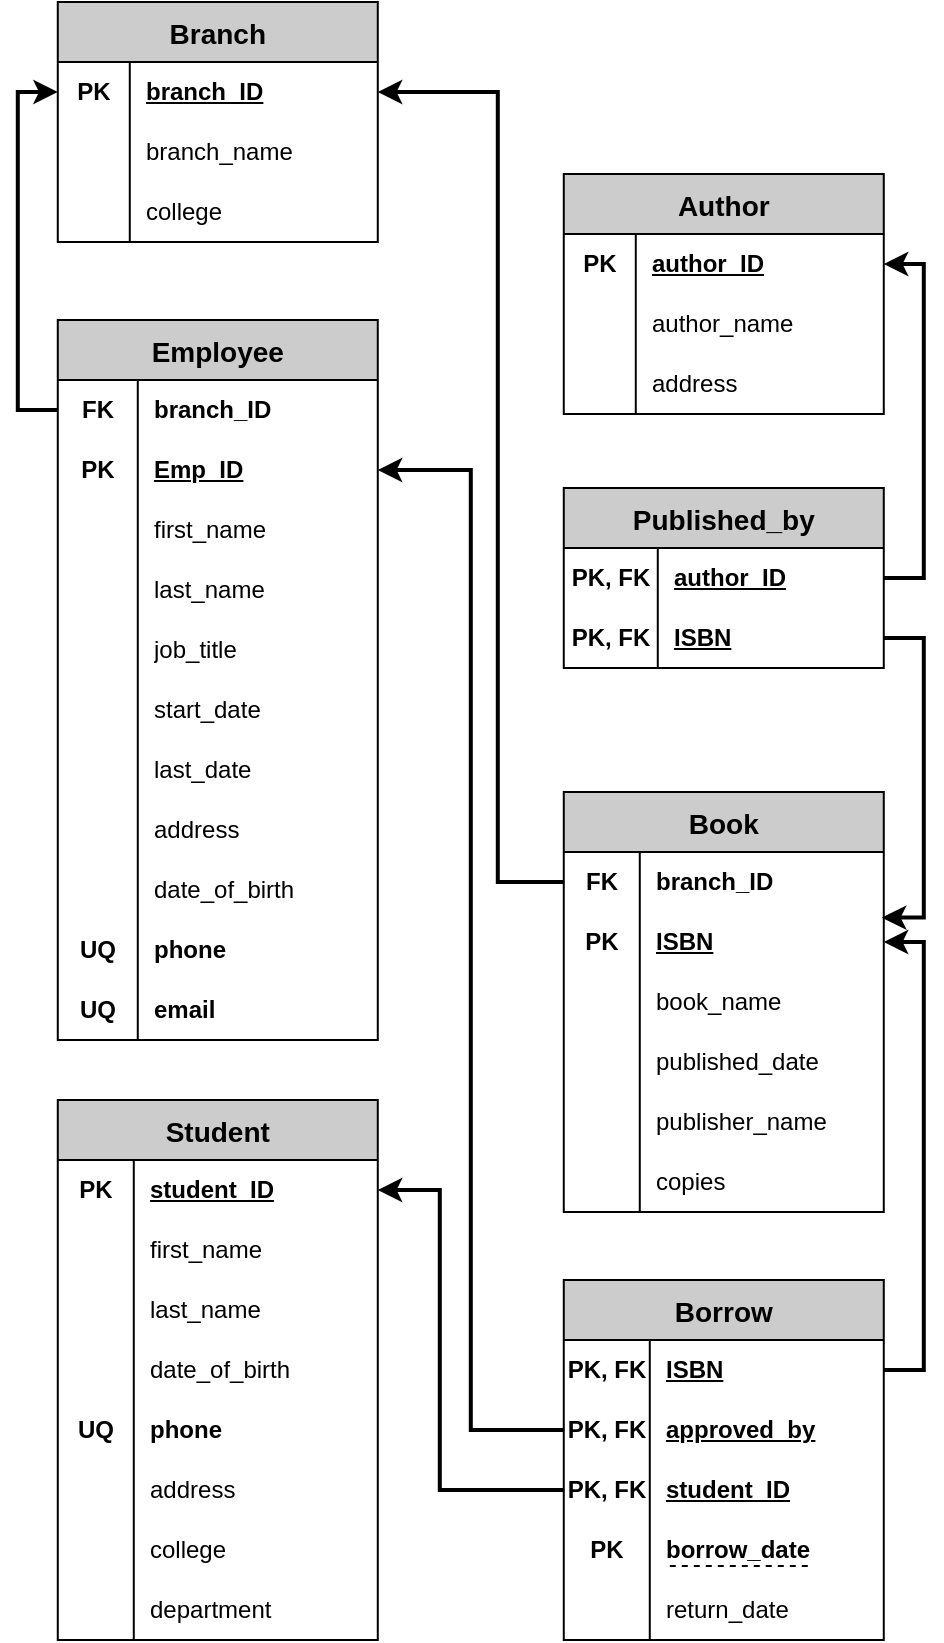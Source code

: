 <mxfile version="17.2.1" type="device"><diagram id="IXOuOqE1UMxYTGbvOxHV" name="Page-1"><mxGraphModel dx="407" dy="881" grid="0" gridSize="10" guides="1" tooltips="1" connect="0" arrows="1" fold="1" page="1" pageScale="1" pageWidth="827" pageHeight="1169" background="none" math="0" shadow="0"><root><mxCell id="0"/><mxCell id="1" parent="0"/><mxCell id="xF6FBXwbtu019Tmc8Yrq-97" value="Branch" style="shape=table;startSize=30;container=1;collapsible=0;childLayout=tableLayout;fixedRows=1;rowLines=0;fontStyle=1;rounded=0;shadow=0;labelBackgroundColor=none;labelBorderColor=none;sketch=0;strokeColor=default;strokeWidth=1;fillColor=#CCCCCC;gradientColor=none;gradientDirection=radial;fontSize=14;" parent="1" vertex="1"><mxGeometry x="1033.89" y="175" width="160" height="120" as="geometry"/></mxCell><mxCell id="xF6FBXwbtu019Tmc8Yrq-98" value="" style="shape=tableRow;horizontal=0;startSize=0;swimlaneHead=0;swimlaneBody=0;top=0;left=0;bottom=0;right=0;collapsible=0;dropTarget=0;fillColor=none;points=[[0,0.5],[1,0.5]];portConstraint=eastwest;rounded=0;shadow=0;labelBackgroundColor=none;labelBorderColor=none;sketch=0;strokeColor=default;strokeWidth=1;" parent="xF6FBXwbtu019Tmc8Yrq-97" vertex="1"><mxGeometry y="30" width="160" height="30" as="geometry"/></mxCell><mxCell id="xF6FBXwbtu019Tmc8Yrq-99" value="&lt;b&gt;PK&lt;/b&gt;" style="shape=partialRectangle;html=1;whiteSpace=wrap;connectable=0;fillColor=none;top=0;left=0;bottom=0;right=0;overflow=hidden;pointerEvents=1;rounded=0;shadow=0;labelBackgroundColor=none;labelBorderColor=none;sketch=0;strokeColor=default;strokeWidth=1;" parent="xF6FBXwbtu019Tmc8Yrq-98" vertex="1"><mxGeometry width="36" height="30" as="geometry"><mxRectangle width="36" height="30" as="alternateBounds"/></mxGeometry></mxCell><mxCell id="xF6FBXwbtu019Tmc8Yrq-100" value="&lt;u style=&quot;font-size: 12px;&quot;&gt;&lt;b style=&quot;font-size: 12px;&quot;&gt;branch_ID&lt;/b&gt;&lt;/u&gt;" style="shape=partialRectangle;html=1;whiteSpace=wrap;connectable=0;fillColor=none;top=0;left=0;bottom=0;right=0;align=left;spacingLeft=6;overflow=hidden;rounded=0;shadow=0;labelBackgroundColor=none;labelBorderColor=none;sketch=0;strokeColor=default;strokeWidth=1;fontSize=12;" parent="xF6FBXwbtu019Tmc8Yrq-98" vertex="1"><mxGeometry x="36" width="124" height="30" as="geometry"><mxRectangle width="124" height="30" as="alternateBounds"/></mxGeometry></mxCell><mxCell id="xF6FBXwbtu019Tmc8Yrq-101" value="" style="shape=tableRow;horizontal=0;startSize=0;swimlaneHead=0;swimlaneBody=0;top=0;left=0;bottom=0;right=0;collapsible=0;dropTarget=0;fillColor=none;points=[[0,0.5],[1,0.5]];portConstraint=eastwest;rounded=0;shadow=0;labelBackgroundColor=none;labelBorderColor=none;sketch=0;strokeColor=default;strokeWidth=1;" parent="xF6FBXwbtu019Tmc8Yrq-97" vertex="1"><mxGeometry y="60" width="160" height="30" as="geometry"/></mxCell><mxCell id="xF6FBXwbtu019Tmc8Yrq-102" value="" style="shape=partialRectangle;html=1;whiteSpace=wrap;connectable=0;fillColor=none;top=0;left=0;bottom=0;right=0;overflow=hidden;rounded=0;shadow=0;labelBackgroundColor=none;labelBorderColor=none;sketch=0;strokeColor=default;strokeWidth=1;" parent="xF6FBXwbtu019Tmc8Yrq-101" vertex="1"><mxGeometry width="36" height="30" as="geometry"><mxRectangle width="36" height="30" as="alternateBounds"/></mxGeometry></mxCell><mxCell id="xF6FBXwbtu019Tmc8Yrq-103" value="branch_name" style="shape=partialRectangle;html=1;whiteSpace=wrap;connectable=0;fillColor=none;top=0;left=0;bottom=0;right=0;align=left;spacingLeft=6;overflow=hidden;rounded=0;shadow=0;labelBackgroundColor=none;labelBorderColor=none;sketch=0;strokeColor=default;strokeWidth=1;fontSize=12;" parent="xF6FBXwbtu019Tmc8Yrq-101" vertex="1"><mxGeometry x="36" width="124" height="30" as="geometry"><mxRectangle width="124" height="30" as="alternateBounds"/></mxGeometry></mxCell><mxCell id="xF6FBXwbtu019Tmc8Yrq-104" value="" style="shape=tableRow;horizontal=0;startSize=0;swimlaneHead=0;swimlaneBody=0;top=0;left=0;bottom=0;right=0;collapsible=0;dropTarget=0;fillColor=none;points=[[0,0.5],[1,0.5]];portConstraint=eastwest;rounded=0;shadow=0;labelBackgroundColor=none;labelBorderColor=none;sketch=0;strokeColor=default;strokeWidth=1;" parent="xF6FBXwbtu019Tmc8Yrq-97" vertex="1"><mxGeometry y="90" width="160" height="30" as="geometry"/></mxCell><mxCell id="xF6FBXwbtu019Tmc8Yrq-105" value="" style="shape=partialRectangle;html=1;whiteSpace=wrap;connectable=0;fillColor=none;top=0;left=0;bottom=0;right=0;overflow=hidden;rounded=0;shadow=0;labelBackgroundColor=none;labelBorderColor=none;sketch=0;strokeColor=default;strokeWidth=1;" parent="xF6FBXwbtu019Tmc8Yrq-104" vertex="1"><mxGeometry width="36" height="30" as="geometry"><mxRectangle width="36" height="30" as="alternateBounds"/></mxGeometry></mxCell><mxCell id="xF6FBXwbtu019Tmc8Yrq-106" value="college" style="shape=partialRectangle;html=1;whiteSpace=wrap;connectable=0;fillColor=none;top=0;left=0;bottom=0;right=0;align=left;spacingLeft=6;overflow=hidden;rounded=0;shadow=0;labelBackgroundColor=none;labelBorderColor=none;sketch=0;strokeColor=default;strokeWidth=1;fontSize=12;" parent="xF6FBXwbtu019Tmc8Yrq-104" vertex="1"><mxGeometry x="36" width="124" height="30" as="geometry"><mxRectangle width="124" height="30" as="alternateBounds"/></mxGeometry></mxCell><mxCell id="xF6FBXwbtu019Tmc8Yrq-108" value="Employee" style="shape=table;startSize=30;container=1;collapsible=0;childLayout=tableLayout;fixedRows=1;rowLines=0;fontStyle=1;rounded=0;shadow=0;labelBackgroundColor=none;labelBorderColor=none;sketch=0;strokeColor=default;strokeWidth=1;fillColor=#CCCCCC;gradientColor=none;gradientDirection=radial;fontSize=14;" parent="1" vertex="1"><mxGeometry x="1033.89" y="334" width="160" height="360" as="geometry"/></mxCell><mxCell id="xF6FBXwbtu019Tmc8Yrq-112" value="" style="shape=tableRow;horizontal=0;startSize=0;swimlaneHead=0;swimlaneBody=0;top=0;left=0;bottom=0;right=0;collapsible=0;dropTarget=0;fillColor=none;points=[[0,0.5],[1,0.5]];portConstraint=eastwest;rounded=0;shadow=0;labelBackgroundColor=none;labelBorderColor=none;sketch=0;strokeColor=default;strokeWidth=1;" parent="xF6FBXwbtu019Tmc8Yrq-108" vertex="1"><mxGeometry y="30" width="160" height="30" as="geometry"/></mxCell><mxCell id="xF6FBXwbtu019Tmc8Yrq-113" value="&lt;b&gt;FK&lt;/b&gt;" style="shape=partialRectangle;html=1;whiteSpace=wrap;connectable=0;fillColor=none;top=0;left=0;bottom=0;right=0;overflow=hidden;rounded=0;shadow=0;labelBackgroundColor=none;labelBorderColor=none;sketch=0;strokeColor=default;strokeWidth=1;" parent="xF6FBXwbtu019Tmc8Yrq-112" vertex="1"><mxGeometry width="40" height="30" as="geometry"><mxRectangle width="40" height="30" as="alternateBounds"/></mxGeometry></mxCell><mxCell id="xF6FBXwbtu019Tmc8Yrq-114" value="&lt;b&gt;branch_ID&lt;/b&gt;" style="shape=partialRectangle;html=1;whiteSpace=wrap;connectable=0;fillColor=none;top=0;left=0;bottom=0;right=0;align=left;spacingLeft=6;overflow=hidden;rounded=0;shadow=0;labelBackgroundColor=none;labelBorderColor=none;sketch=0;strokeColor=default;strokeWidth=1;fontSize=12;" parent="xF6FBXwbtu019Tmc8Yrq-112" vertex="1"><mxGeometry x="40" width="120" height="30" as="geometry"><mxRectangle width="120" height="30" as="alternateBounds"/></mxGeometry></mxCell><mxCell id="xF6FBXwbtu019Tmc8Yrq-109" value="" style="shape=tableRow;horizontal=0;startSize=0;swimlaneHead=0;swimlaneBody=0;top=0;left=0;bottom=0;right=0;collapsible=0;dropTarget=0;fillColor=none;points=[[0,0.5],[1,0.5]];portConstraint=eastwest;rounded=0;shadow=0;labelBackgroundColor=none;labelBorderColor=none;sketch=0;strokeColor=default;strokeWidth=1;" parent="xF6FBXwbtu019Tmc8Yrq-108" vertex="1"><mxGeometry y="60" width="160" height="30" as="geometry"/></mxCell><mxCell id="xF6FBXwbtu019Tmc8Yrq-110" value="&lt;b&gt;PK&lt;/b&gt;" style="shape=partialRectangle;html=1;whiteSpace=wrap;connectable=0;fillColor=none;top=0;left=0;bottom=0;right=0;overflow=hidden;pointerEvents=1;rounded=0;shadow=0;labelBackgroundColor=none;labelBorderColor=none;sketch=0;strokeColor=default;strokeWidth=1;" parent="xF6FBXwbtu019Tmc8Yrq-109" vertex="1"><mxGeometry width="40" height="30" as="geometry"><mxRectangle width="40" height="30" as="alternateBounds"/></mxGeometry></mxCell><mxCell id="xF6FBXwbtu019Tmc8Yrq-111" value="&lt;u style=&quot;font-size: 12px&quot;&gt;&lt;b style=&quot;font-size: 12px&quot;&gt;Emp_ID&lt;/b&gt;&lt;/u&gt;" style="shape=partialRectangle;html=1;whiteSpace=wrap;connectable=0;fillColor=none;top=0;left=0;bottom=0;right=0;align=left;spacingLeft=6;overflow=hidden;rounded=0;shadow=0;labelBackgroundColor=none;labelBorderColor=none;sketch=0;strokeColor=default;strokeWidth=1;fontSize=12;" parent="xF6FBXwbtu019Tmc8Yrq-109" vertex="1"><mxGeometry x="40" width="120" height="30" as="geometry"><mxRectangle width="120" height="30" as="alternateBounds"/></mxGeometry></mxCell><mxCell id="xF6FBXwbtu019Tmc8Yrq-121" value="" style="shape=tableRow;horizontal=0;startSize=0;swimlaneHead=0;swimlaneBody=0;top=0;left=0;bottom=0;right=0;collapsible=0;dropTarget=0;fillColor=none;points=[[0,0.5],[1,0.5]];portConstraint=eastwest;rounded=0;shadow=0;labelBackgroundColor=none;labelBorderColor=none;sketch=0;strokeColor=default;strokeWidth=1;" parent="xF6FBXwbtu019Tmc8Yrq-108" vertex="1"><mxGeometry y="90" width="160" height="30" as="geometry"/></mxCell><mxCell id="xF6FBXwbtu019Tmc8Yrq-122" value="" style="shape=partialRectangle;html=1;whiteSpace=wrap;connectable=0;fillColor=none;top=0;left=0;bottom=0;right=0;overflow=hidden;rounded=0;shadow=0;labelBackgroundColor=none;labelBorderColor=none;sketch=0;strokeColor=default;strokeWidth=1;" parent="xF6FBXwbtu019Tmc8Yrq-121" vertex="1"><mxGeometry width="40" height="30" as="geometry"><mxRectangle width="40" height="30" as="alternateBounds"/></mxGeometry></mxCell><mxCell id="xF6FBXwbtu019Tmc8Yrq-123" value="first_name&lt;span style=&quot;white-space: pre&quot;&gt;&#9;&lt;/span&gt;&lt;span style=&quot;white-space: pre&quot;&gt;&#9;&lt;/span&gt;" style="shape=partialRectangle;html=1;whiteSpace=wrap;connectable=0;fillColor=none;top=0;left=0;bottom=0;right=0;align=left;spacingLeft=6;overflow=hidden;rounded=0;shadow=0;labelBackgroundColor=none;labelBorderColor=none;sketch=0;strokeColor=default;strokeWidth=1;fontSize=12;" parent="xF6FBXwbtu019Tmc8Yrq-121" vertex="1"><mxGeometry x="40" width="120" height="30" as="geometry"><mxRectangle width="120" height="30" as="alternateBounds"/></mxGeometry></mxCell><mxCell id="xF6FBXwbtu019Tmc8Yrq-124" value="" style="shape=tableRow;horizontal=0;startSize=0;swimlaneHead=0;swimlaneBody=0;top=0;left=0;bottom=0;right=0;collapsible=0;dropTarget=0;fillColor=none;points=[[0,0.5],[1,0.5]];portConstraint=eastwest;rounded=0;shadow=0;labelBackgroundColor=none;labelBorderColor=none;sketch=0;strokeColor=default;strokeWidth=1;" parent="xF6FBXwbtu019Tmc8Yrq-108" vertex="1"><mxGeometry y="120" width="160" height="30" as="geometry"/></mxCell><mxCell id="xF6FBXwbtu019Tmc8Yrq-125" value="" style="shape=partialRectangle;html=1;whiteSpace=wrap;connectable=0;fillColor=none;top=0;left=0;bottom=0;right=0;overflow=hidden;rounded=0;shadow=0;labelBackgroundColor=none;labelBorderColor=none;sketch=0;strokeColor=default;strokeWidth=1;" parent="xF6FBXwbtu019Tmc8Yrq-124" vertex="1"><mxGeometry width="40" height="30" as="geometry"><mxRectangle width="40" height="30" as="alternateBounds"/></mxGeometry></mxCell><mxCell id="xF6FBXwbtu019Tmc8Yrq-126" value="last_name" style="shape=partialRectangle;html=1;whiteSpace=wrap;connectable=0;fillColor=none;top=0;left=0;bottom=0;right=0;align=left;spacingLeft=6;overflow=hidden;rounded=0;shadow=0;labelBackgroundColor=none;labelBorderColor=none;sketch=0;strokeColor=default;strokeWidth=1;fontSize=12;" parent="xF6FBXwbtu019Tmc8Yrq-124" vertex="1"><mxGeometry x="40" width="120" height="30" as="geometry"><mxRectangle width="120" height="30" as="alternateBounds"/></mxGeometry></mxCell><mxCell id="xF6FBXwbtu019Tmc8Yrq-118" value="" style="shape=tableRow;horizontal=0;startSize=0;swimlaneHead=0;swimlaneBody=0;top=0;left=0;bottom=0;right=0;collapsible=0;dropTarget=0;fillColor=none;points=[[0,0.5],[1,0.5]];portConstraint=eastwest;rounded=0;shadow=0;labelBackgroundColor=none;labelBorderColor=none;sketch=0;strokeColor=default;strokeWidth=1;" parent="xF6FBXwbtu019Tmc8Yrq-108" vertex="1"><mxGeometry y="150" width="160" height="30" as="geometry"/></mxCell><mxCell id="xF6FBXwbtu019Tmc8Yrq-119" value="" style="shape=partialRectangle;html=1;whiteSpace=wrap;connectable=0;fillColor=none;top=0;left=0;bottom=0;right=0;overflow=hidden;rounded=0;shadow=0;labelBackgroundColor=none;labelBorderColor=none;sketch=0;strokeColor=default;strokeWidth=1;" parent="xF6FBXwbtu019Tmc8Yrq-118" vertex="1"><mxGeometry width="40" height="30" as="geometry"><mxRectangle width="40" height="30" as="alternateBounds"/></mxGeometry></mxCell><mxCell id="xF6FBXwbtu019Tmc8Yrq-120" value="job_title" style="shape=partialRectangle;html=1;whiteSpace=wrap;connectable=0;fillColor=none;top=0;left=0;bottom=0;right=0;align=left;spacingLeft=6;overflow=hidden;rounded=0;shadow=0;labelBackgroundColor=none;labelBorderColor=none;sketch=0;strokeColor=default;strokeWidth=1;fontSize=12;" parent="xF6FBXwbtu019Tmc8Yrq-118" vertex="1"><mxGeometry x="40" width="120" height="30" as="geometry"><mxRectangle width="120" height="30" as="alternateBounds"/></mxGeometry></mxCell><mxCell id="xF6FBXwbtu019Tmc8Yrq-132" value="" style="shape=tableRow;horizontal=0;startSize=0;swimlaneHead=0;swimlaneBody=0;top=0;left=0;bottom=0;right=0;collapsible=0;dropTarget=0;fillColor=none;points=[[0,0.5],[1,0.5]];portConstraint=eastwest;rounded=0;shadow=0;labelBackgroundColor=none;labelBorderColor=none;sketch=0;strokeColor=default;strokeWidth=1;" parent="xF6FBXwbtu019Tmc8Yrq-108" vertex="1"><mxGeometry y="180" width="160" height="30" as="geometry"/></mxCell><mxCell id="xF6FBXwbtu019Tmc8Yrq-133" value="" style="shape=partialRectangle;html=1;whiteSpace=wrap;connectable=0;fillColor=none;top=0;left=0;bottom=0;right=0;overflow=hidden;rounded=0;shadow=0;labelBackgroundColor=none;labelBorderColor=none;sketch=0;strokeColor=default;strokeWidth=1;" parent="xF6FBXwbtu019Tmc8Yrq-132" vertex="1"><mxGeometry width="40" height="30" as="geometry"><mxRectangle width="40" height="30" as="alternateBounds"/></mxGeometry></mxCell><mxCell id="xF6FBXwbtu019Tmc8Yrq-134" value="start_date" style="shape=partialRectangle;html=1;whiteSpace=wrap;connectable=0;fillColor=none;top=0;left=0;bottom=0;right=0;align=left;spacingLeft=6;overflow=hidden;rounded=0;shadow=0;labelBackgroundColor=none;labelBorderColor=none;sketch=0;strokeColor=default;strokeWidth=1;fontSize=12;" parent="xF6FBXwbtu019Tmc8Yrq-132" vertex="1"><mxGeometry x="40" width="120" height="30" as="geometry"><mxRectangle width="120" height="30" as="alternateBounds"/></mxGeometry></mxCell><mxCell id="xF6FBXwbtu019Tmc8Yrq-135" value="" style="shape=tableRow;horizontal=0;startSize=0;swimlaneHead=0;swimlaneBody=0;top=0;left=0;bottom=0;right=0;collapsible=0;dropTarget=0;fillColor=none;points=[[0,0.5],[1,0.5]];portConstraint=eastwest;rounded=0;shadow=0;labelBackgroundColor=none;labelBorderColor=none;sketch=0;strokeColor=default;strokeWidth=1;" parent="xF6FBXwbtu019Tmc8Yrq-108" vertex="1"><mxGeometry y="210" width="160" height="30" as="geometry"/></mxCell><mxCell id="xF6FBXwbtu019Tmc8Yrq-136" value="" style="shape=partialRectangle;html=1;whiteSpace=wrap;connectable=0;fillColor=none;top=0;left=0;bottom=0;right=0;overflow=hidden;rounded=0;shadow=0;labelBackgroundColor=none;labelBorderColor=none;sketch=0;strokeColor=default;strokeWidth=1;" parent="xF6FBXwbtu019Tmc8Yrq-135" vertex="1"><mxGeometry width="40" height="30" as="geometry"><mxRectangle width="40" height="30" as="alternateBounds"/></mxGeometry></mxCell><mxCell id="xF6FBXwbtu019Tmc8Yrq-137" value="last_date" style="shape=partialRectangle;html=1;whiteSpace=wrap;connectable=0;fillColor=none;top=0;left=0;bottom=0;right=0;align=left;spacingLeft=6;overflow=hidden;rounded=0;shadow=0;labelBackgroundColor=none;labelBorderColor=none;sketch=0;strokeColor=default;strokeWidth=1;fontSize=12;" parent="xF6FBXwbtu019Tmc8Yrq-135" vertex="1"><mxGeometry x="40" width="120" height="30" as="geometry"><mxRectangle width="120" height="30" as="alternateBounds"/></mxGeometry></mxCell><mxCell id="xF6FBXwbtu019Tmc8Yrq-138" value="" style="shape=tableRow;horizontal=0;startSize=0;swimlaneHead=0;swimlaneBody=0;top=0;left=0;bottom=0;right=0;collapsible=0;dropTarget=0;fillColor=none;points=[[0,0.5],[1,0.5]];portConstraint=eastwest;rounded=0;shadow=0;labelBackgroundColor=none;labelBorderColor=none;sketch=0;strokeColor=default;strokeWidth=1;" parent="xF6FBXwbtu019Tmc8Yrq-108" vertex="1"><mxGeometry y="240" width="160" height="30" as="geometry"/></mxCell><mxCell id="xF6FBXwbtu019Tmc8Yrq-139" value="" style="shape=partialRectangle;html=1;whiteSpace=wrap;connectable=0;fillColor=none;top=0;left=0;bottom=0;right=0;overflow=hidden;rounded=0;shadow=0;labelBackgroundColor=none;labelBorderColor=none;sketch=0;strokeColor=default;strokeWidth=1;" parent="xF6FBXwbtu019Tmc8Yrq-138" vertex="1"><mxGeometry width="40" height="30" as="geometry"><mxRectangle width="40" height="30" as="alternateBounds"/></mxGeometry></mxCell><mxCell id="xF6FBXwbtu019Tmc8Yrq-140" value="address" style="shape=partialRectangle;html=1;whiteSpace=wrap;connectable=0;fillColor=none;top=0;left=0;bottom=0;right=0;align=left;spacingLeft=6;overflow=hidden;rounded=0;shadow=0;labelBackgroundColor=none;labelBorderColor=none;sketch=0;strokeColor=default;strokeWidth=1;fontSize=12;" parent="xF6FBXwbtu019Tmc8Yrq-138" vertex="1"><mxGeometry x="40" width="120" height="30" as="geometry"><mxRectangle width="120" height="30" as="alternateBounds"/></mxGeometry></mxCell><mxCell id="xF6FBXwbtu019Tmc8Yrq-141" value="" style="shape=tableRow;horizontal=0;startSize=0;swimlaneHead=0;swimlaneBody=0;top=0;left=0;bottom=0;right=0;collapsible=0;dropTarget=0;fillColor=none;points=[[0,0.5],[1,0.5]];portConstraint=eastwest;rounded=0;shadow=0;labelBackgroundColor=none;labelBorderColor=none;sketch=0;strokeColor=default;strokeWidth=1;" parent="xF6FBXwbtu019Tmc8Yrq-108" vertex="1"><mxGeometry y="270" width="160" height="30" as="geometry"/></mxCell><mxCell id="xF6FBXwbtu019Tmc8Yrq-142" value="" style="shape=partialRectangle;html=1;whiteSpace=wrap;connectable=0;fillColor=none;top=0;left=0;bottom=0;right=0;overflow=hidden;rounded=0;shadow=0;labelBackgroundColor=none;labelBorderColor=none;sketch=0;strokeColor=default;strokeWidth=1;" parent="xF6FBXwbtu019Tmc8Yrq-141" vertex="1"><mxGeometry width="40" height="30" as="geometry"><mxRectangle width="40" height="30" as="alternateBounds"/></mxGeometry></mxCell><mxCell id="xF6FBXwbtu019Tmc8Yrq-143" value="date_of_birth" style="shape=partialRectangle;html=1;whiteSpace=wrap;connectable=0;fillColor=none;top=0;left=0;bottom=0;right=0;align=left;spacingLeft=6;overflow=hidden;rounded=0;shadow=0;labelBackgroundColor=none;labelBorderColor=none;sketch=0;strokeColor=default;strokeWidth=1;fontSize=12;" parent="xF6FBXwbtu019Tmc8Yrq-141" vertex="1"><mxGeometry x="40" width="120" height="30" as="geometry"><mxRectangle width="120" height="30" as="alternateBounds"/></mxGeometry></mxCell><mxCell id="xF6FBXwbtu019Tmc8Yrq-144" value="" style="shape=tableRow;horizontal=0;startSize=0;swimlaneHead=0;swimlaneBody=0;top=0;left=0;bottom=0;right=0;collapsible=0;dropTarget=0;fillColor=none;points=[[0,0.5],[1,0.5]];portConstraint=eastwest;rounded=0;shadow=0;labelBackgroundColor=none;labelBorderColor=none;sketch=0;strokeColor=default;strokeWidth=1;" parent="xF6FBXwbtu019Tmc8Yrq-108" vertex="1"><mxGeometry y="300" width="160" height="30" as="geometry"/></mxCell><mxCell id="xF6FBXwbtu019Tmc8Yrq-145" value="&lt;b&gt;UQ&lt;/b&gt;" style="shape=partialRectangle;html=1;whiteSpace=wrap;connectable=0;fillColor=none;top=0;left=0;bottom=0;right=0;overflow=hidden;rounded=0;shadow=0;labelBackgroundColor=none;labelBorderColor=none;sketch=0;strokeColor=default;strokeWidth=1;" parent="xF6FBXwbtu019Tmc8Yrq-144" vertex="1"><mxGeometry width="40" height="30" as="geometry"><mxRectangle width="40" height="30" as="alternateBounds"/></mxGeometry></mxCell><mxCell id="xF6FBXwbtu019Tmc8Yrq-146" value="&lt;b&gt;phone&lt;/b&gt;" style="shape=partialRectangle;html=1;whiteSpace=wrap;connectable=0;fillColor=none;top=0;left=0;bottom=0;right=0;align=left;spacingLeft=6;overflow=hidden;rounded=0;shadow=0;labelBackgroundColor=none;labelBorderColor=none;sketch=0;strokeColor=default;strokeWidth=1;fontSize=12;" parent="xF6FBXwbtu019Tmc8Yrq-144" vertex="1"><mxGeometry x="40" width="120" height="30" as="geometry"><mxRectangle width="120" height="30" as="alternateBounds"/></mxGeometry></mxCell><mxCell id="xF6FBXwbtu019Tmc8Yrq-115" value="" style="shape=tableRow;horizontal=0;startSize=0;swimlaneHead=0;swimlaneBody=0;top=0;left=0;bottom=0;right=0;collapsible=0;dropTarget=0;fillColor=none;points=[[0,0.5],[1,0.5]];portConstraint=eastwest;rounded=0;shadow=0;labelBackgroundColor=none;labelBorderColor=none;sketch=0;strokeColor=default;strokeWidth=1;" parent="xF6FBXwbtu019Tmc8Yrq-108" vertex="1"><mxGeometry y="330" width="160" height="30" as="geometry"/></mxCell><mxCell id="xF6FBXwbtu019Tmc8Yrq-116" value="&lt;b&gt;UQ&lt;/b&gt;" style="shape=partialRectangle;html=1;whiteSpace=wrap;connectable=0;fillColor=none;top=0;left=0;bottom=0;right=0;overflow=hidden;rounded=0;shadow=0;labelBackgroundColor=none;labelBorderColor=none;sketch=0;strokeColor=default;strokeWidth=1;" parent="xF6FBXwbtu019Tmc8Yrq-115" vertex="1"><mxGeometry width="40" height="30" as="geometry"><mxRectangle width="40" height="30" as="alternateBounds"/></mxGeometry></mxCell><mxCell id="xF6FBXwbtu019Tmc8Yrq-117" value="&lt;b&gt;email&lt;/b&gt;" style="shape=partialRectangle;html=1;whiteSpace=wrap;connectable=0;fillColor=none;top=0;left=0;bottom=0;right=0;align=left;spacingLeft=6;overflow=hidden;rounded=0;shadow=0;labelBackgroundColor=none;labelBorderColor=none;sketch=0;strokeColor=default;strokeWidth=1;fontSize=12;" parent="xF6FBXwbtu019Tmc8Yrq-115" vertex="1"><mxGeometry x="40" width="120" height="30" as="geometry"><mxRectangle width="120" height="30" as="alternateBounds"/></mxGeometry></mxCell><mxCell id="xF6FBXwbtu019Tmc8Yrq-147" style="edgeStyle=orthogonalEdgeStyle;rounded=0;orthogonalLoop=1;jettySize=auto;html=1;fontSize=12;spacing=2;strokeWidth=2;" parent="1" source="xF6FBXwbtu019Tmc8Yrq-112" target="xF6FBXwbtu019Tmc8Yrq-98" edge="1"><mxGeometry relative="1" as="geometry"><Array as="points"><mxPoint x="1013.89" y="379"/><mxPoint x="1013.89" y="220"/></Array></mxGeometry></mxCell><mxCell id="xF6FBXwbtu019Tmc8Yrq-148" value="Student" style="shape=table;startSize=30;container=1;collapsible=0;childLayout=tableLayout;fixedRows=1;rowLines=0;fontStyle=1;rounded=0;shadow=0;labelBackgroundColor=none;labelBorderColor=none;sketch=0;strokeColor=default;strokeWidth=1;fillColor=#CCCCCC;gradientColor=none;gradientDirection=radial;fontSize=14;" parent="1" vertex="1"><mxGeometry x="1033.89" y="724" width="160" height="270" as="geometry"/></mxCell><mxCell id="xF6FBXwbtu019Tmc8Yrq-209" value="" style="shape=tableRow;horizontal=0;startSize=0;swimlaneHead=0;swimlaneBody=0;top=0;left=0;bottom=0;right=0;collapsible=0;dropTarget=0;fillColor=none;points=[[0,0.5],[1,0.5]];portConstraint=eastwest;rounded=0;shadow=0;labelBackgroundColor=none;labelBorderColor=none;sketch=0;strokeColor=default;strokeWidth=1;" parent="xF6FBXwbtu019Tmc8Yrq-148" vertex="1"><mxGeometry y="30" width="160" height="30" as="geometry"/></mxCell><mxCell id="xF6FBXwbtu019Tmc8Yrq-210" value="&lt;b&gt;PK&lt;/b&gt;" style="shape=partialRectangle;html=1;whiteSpace=wrap;connectable=0;fillColor=none;top=0;left=0;bottom=0;right=0;overflow=hidden;pointerEvents=1;rounded=0;shadow=0;labelBackgroundColor=none;labelBorderColor=none;sketch=0;strokeColor=default;strokeWidth=1;" parent="xF6FBXwbtu019Tmc8Yrq-209" vertex="1"><mxGeometry width="38" height="30" as="geometry"><mxRectangle width="38" height="30" as="alternateBounds"/></mxGeometry></mxCell><mxCell id="xF6FBXwbtu019Tmc8Yrq-211" value="&lt;u style=&quot;font-size: 12px&quot;&gt;&lt;b style=&quot;font-size: 12px&quot;&gt;student_ID&lt;/b&gt;&lt;/u&gt;" style="shape=partialRectangle;html=1;whiteSpace=wrap;connectable=0;fillColor=none;top=0;left=0;bottom=0;right=0;align=left;spacingLeft=6;overflow=hidden;rounded=0;shadow=0;labelBackgroundColor=none;labelBorderColor=none;sketch=0;strokeColor=default;strokeWidth=1;fontSize=12;" parent="xF6FBXwbtu019Tmc8Yrq-209" vertex="1"><mxGeometry x="38" width="122" height="30" as="geometry"><mxRectangle width="122" height="30" as="alternateBounds"/></mxGeometry></mxCell><mxCell id="xF6FBXwbtu019Tmc8Yrq-206" value="" style="shape=tableRow;horizontal=0;startSize=0;swimlaneHead=0;swimlaneBody=0;top=0;left=0;bottom=0;right=0;collapsible=0;dropTarget=0;fillColor=none;points=[[0,0.5],[1,0.5]];portConstraint=eastwest;rounded=0;shadow=0;labelBackgroundColor=none;labelBorderColor=none;sketch=0;strokeColor=default;strokeWidth=1;" parent="xF6FBXwbtu019Tmc8Yrq-148" vertex="1"><mxGeometry y="60" width="160" height="30" as="geometry"/></mxCell><mxCell id="xF6FBXwbtu019Tmc8Yrq-207" value="" style="shape=partialRectangle;html=1;whiteSpace=wrap;connectable=0;fillColor=none;top=0;left=0;bottom=0;right=0;overflow=hidden;rounded=0;shadow=0;labelBackgroundColor=none;labelBorderColor=none;sketch=0;strokeColor=default;strokeWidth=1;" parent="xF6FBXwbtu019Tmc8Yrq-206" vertex="1"><mxGeometry width="38" height="30" as="geometry"><mxRectangle width="38" height="30" as="alternateBounds"/></mxGeometry></mxCell><mxCell id="xF6FBXwbtu019Tmc8Yrq-208" value="first_name&lt;span style=&quot;white-space: pre&quot;&gt;&#9;&lt;/span&gt;&lt;span style=&quot;white-space: pre&quot;&gt;&#9;&lt;/span&gt;" style="shape=partialRectangle;html=1;whiteSpace=wrap;connectable=0;fillColor=none;top=0;left=0;bottom=0;right=0;align=left;spacingLeft=6;overflow=hidden;rounded=0;shadow=0;labelBackgroundColor=none;labelBorderColor=none;sketch=0;strokeColor=default;strokeWidth=1;fontSize=12;" parent="xF6FBXwbtu019Tmc8Yrq-206" vertex="1"><mxGeometry x="38" width="122" height="30" as="geometry"><mxRectangle width="122" height="30" as="alternateBounds"/></mxGeometry></mxCell><mxCell id="xF6FBXwbtu019Tmc8Yrq-203" value="" style="shape=tableRow;horizontal=0;startSize=0;swimlaneHead=0;swimlaneBody=0;top=0;left=0;bottom=0;right=0;collapsible=0;dropTarget=0;fillColor=none;points=[[0,0.5],[1,0.5]];portConstraint=eastwest;rounded=0;shadow=0;labelBackgroundColor=none;labelBorderColor=none;sketch=0;strokeColor=default;strokeWidth=1;" parent="xF6FBXwbtu019Tmc8Yrq-148" vertex="1"><mxGeometry y="90" width="160" height="30" as="geometry"/></mxCell><mxCell id="xF6FBXwbtu019Tmc8Yrq-204" value="" style="shape=partialRectangle;html=1;whiteSpace=wrap;connectable=0;fillColor=none;top=0;left=0;bottom=0;right=0;overflow=hidden;rounded=0;shadow=0;labelBackgroundColor=none;labelBorderColor=none;sketch=0;strokeColor=default;strokeWidth=1;" parent="xF6FBXwbtu019Tmc8Yrq-203" vertex="1"><mxGeometry width="38" height="30" as="geometry"><mxRectangle width="38" height="30" as="alternateBounds"/></mxGeometry></mxCell><mxCell id="xF6FBXwbtu019Tmc8Yrq-205" value="last_name" style="shape=partialRectangle;html=1;whiteSpace=wrap;connectable=0;fillColor=none;top=0;left=0;bottom=0;right=0;align=left;spacingLeft=6;overflow=hidden;rounded=0;shadow=0;labelBackgroundColor=none;labelBorderColor=none;sketch=0;strokeColor=default;strokeWidth=1;fontSize=12;" parent="xF6FBXwbtu019Tmc8Yrq-203" vertex="1"><mxGeometry x="38" width="122" height="30" as="geometry"><mxRectangle width="122" height="30" as="alternateBounds"/></mxGeometry></mxCell><mxCell id="xF6FBXwbtu019Tmc8Yrq-188" value="" style="shape=tableRow;horizontal=0;startSize=0;swimlaneHead=0;swimlaneBody=0;top=0;left=0;bottom=0;right=0;collapsible=0;dropTarget=0;fillColor=none;points=[[0,0.5],[1,0.5]];portConstraint=eastwest;rounded=0;shadow=0;labelBackgroundColor=none;labelBorderColor=none;sketch=0;strokeColor=default;strokeWidth=1;" parent="xF6FBXwbtu019Tmc8Yrq-148" vertex="1"><mxGeometry y="120" width="160" height="30" as="geometry"/></mxCell><mxCell id="xF6FBXwbtu019Tmc8Yrq-189" value="" style="shape=partialRectangle;html=1;whiteSpace=wrap;connectable=0;fillColor=none;top=0;left=0;bottom=0;right=0;overflow=hidden;rounded=0;shadow=0;labelBackgroundColor=none;labelBorderColor=none;sketch=0;strokeColor=default;strokeWidth=1;" parent="xF6FBXwbtu019Tmc8Yrq-188" vertex="1"><mxGeometry width="38" height="30" as="geometry"><mxRectangle width="38" height="30" as="alternateBounds"/></mxGeometry></mxCell><mxCell id="xF6FBXwbtu019Tmc8Yrq-190" value="date_of_birth" style="shape=partialRectangle;html=1;whiteSpace=wrap;connectable=0;fillColor=none;top=0;left=0;bottom=0;right=0;align=left;spacingLeft=6;overflow=hidden;rounded=0;shadow=0;labelBackgroundColor=none;labelBorderColor=none;sketch=0;strokeColor=default;strokeWidth=1;fontSize=12;" parent="xF6FBXwbtu019Tmc8Yrq-188" vertex="1"><mxGeometry x="38" width="122" height="30" as="geometry"><mxRectangle width="122" height="30" as="alternateBounds"/></mxGeometry></mxCell><mxCell id="xF6FBXwbtu019Tmc8Yrq-185" value="" style="shape=tableRow;horizontal=0;startSize=0;swimlaneHead=0;swimlaneBody=0;top=0;left=0;bottom=0;right=0;collapsible=0;dropTarget=0;fillColor=none;points=[[0,0.5],[1,0.5]];portConstraint=eastwest;rounded=0;shadow=0;labelBackgroundColor=none;labelBorderColor=none;sketch=0;strokeColor=default;strokeWidth=1;" parent="xF6FBXwbtu019Tmc8Yrq-148" vertex="1"><mxGeometry y="150" width="160" height="30" as="geometry"/></mxCell><mxCell id="xF6FBXwbtu019Tmc8Yrq-186" value="&lt;b&gt;UQ&lt;/b&gt;" style="shape=partialRectangle;html=1;whiteSpace=wrap;connectable=0;fillColor=none;top=0;left=0;bottom=0;right=0;overflow=hidden;rounded=0;shadow=0;labelBackgroundColor=none;labelBorderColor=none;sketch=0;strokeColor=default;strokeWidth=1;" parent="xF6FBXwbtu019Tmc8Yrq-185" vertex="1"><mxGeometry width="38" height="30" as="geometry"><mxRectangle width="38" height="30" as="alternateBounds"/></mxGeometry></mxCell><mxCell id="xF6FBXwbtu019Tmc8Yrq-187" value="&lt;b&gt;phone&lt;/b&gt;" style="shape=partialRectangle;html=1;whiteSpace=wrap;connectable=0;fillColor=none;top=0;left=0;bottom=0;right=0;align=left;spacingLeft=6;overflow=hidden;rounded=0;shadow=0;labelBackgroundColor=none;labelBorderColor=none;sketch=0;strokeColor=default;strokeWidth=1;fontSize=12;" parent="xF6FBXwbtu019Tmc8Yrq-185" vertex="1"><mxGeometry x="38" width="122" height="30" as="geometry"><mxRectangle width="122" height="30" as="alternateBounds"/></mxGeometry></mxCell><mxCell id="xF6FBXwbtu019Tmc8Yrq-191" value="" style="shape=tableRow;horizontal=0;startSize=0;swimlaneHead=0;swimlaneBody=0;top=0;left=0;bottom=0;right=0;collapsible=0;dropTarget=0;fillColor=none;points=[[0,0.5],[1,0.5]];portConstraint=eastwest;rounded=0;shadow=0;labelBackgroundColor=none;labelBorderColor=none;sketch=0;strokeColor=default;strokeWidth=1;" parent="xF6FBXwbtu019Tmc8Yrq-148" vertex="1"><mxGeometry y="180" width="160" height="30" as="geometry"/></mxCell><mxCell id="xF6FBXwbtu019Tmc8Yrq-192" value="" style="shape=partialRectangle;html=1;whiteSpace=wrap;connectable=0;fillColor=none;top=0;left=0;bottom=0;right=0;overflow=hidden;rounded=0;shadow=0;labelBackgroundColor=none;labelBorderColor=none;sketch=0;strokeColor=default;strokeWidth=1;" parent="xF6FBXwbtu019Tmc8Yrq-191" vertex="1"><mxGeometry width="38" height="30" as="geometry"><mxRectangle width="38" height="30" as="alternateBounds"/></mxGeometry></mxCell><mxCell id="xF6FBXwbtu019Tmc8Yrq-193" value="address" style="shape=partialRectangle;html=1;whiteSpace=wrap;connectable=0;fillColor=none;top=0;left=0;bottom=0;right=0;align=left;spacingLeft=6;overflow=hidden;rounded=0;shadow=0;labelBackgroundColor=none;labelBorderColor=none;sketch=0;strokeColor=default;strokeWidth=1;fontSize=12;" parent="xF6FBXwbtu019Tmc8Yrq-191" vertex="1"><mxGeometry x="38" width="122" height="30" as="geometry"><mxRectangle width="122" height="30" as="alternateBounds"/></mxGeometry></mxCell><mxCell id="xF6FBXwbtu019Tmc8Yrq-215" value="" style="shape=tableRow;horizontal=0;startSize=0;swimlaneHead=0;swimlaneBody=0;top=0;left=0;bottom=0;right=0;collapsible=0;dropTarget=0;fillColor=none;points=[[0,0.5],[1,0.5]];portConstraint=eastwest;rounded=0;shadow=0;labelBackgroundColor=none;labelBorderColor=none;sketch=0;strokeColor=default;strokeWidth=1;" parent="xF6FBXwbtu019Tmc8Yrq-148" vertex="1"><mxGeometry y="210" width="160" height="30" as="geometry"/></mxCell><mxCell id="xF6FBXwbtu019Tmc8Yrq-216" value="" style="shape=partialRectangle;html=1;whiteSpace=wrap;connectable=0;fillColor=none;top=0;left=0;bottom=0;right=0;overflow=hidden;rounded=0;shadow=0;labelBackgroundColor=none;labelBorderColor=none;sketch=0;strokeColor=default;strokeWidth=1;" parent="xF6FBXwbtu019Tmc8Yrq-215" vertex="1"><mxGeometry width="38" height="30" as="geometry"><mxRectangle width="38" height="30" as="alternateBounds"/></mxGeometry></mxCell><mxCell id="xF6FBXwbtu019Tmc8Yrq-217" value="college" style="shape=partialRectangle;html=1;whiteSpace=wrap;connectable=0;fillColor=none;top=0;left=0;bottom=0;right=0;align=left;spacingLeft=6;overflow=hidden;rounded=0;shadow=0;labelBackgroundColor=none;labelBorderColor=none;sketch=0;strokeColor=default;strokeWidth=1;fontSize=12;" parent="xF6FBXwbtu019Tmc8Yrq-215" vertex="1"><mxGeometry x="38" width="122" height="30" as="geometry"><mxRectangle width="122" height="30" as="alternateBounds"/></mxGeometry></mxCell><mxCell id="xF6FBXwbtu019Tmc8Yrq-149" value="" style="shape=tableRow;horizontal=0;startSize=0;swimlaneHead=0;swimlaneBody=0;top=0;left=0;bottom=0;right=0;collapsible=0;dropTarget=0;fillColor=none;points=[[0,0.5],[1,0.5]];portConstraint=eastwest;rounded=0;shadow=0;labelBackgroundColor=none;labelBorderColor=none;sketch=0;strokeColor=default;strokeWidth=1;" parent="xF6FBXwbtu019Tmc8Yrq-148" vertex="1"><mxGeometry y="240" width="160" height="30" as="geometry"/></mxCell><mxCell id="xF6FBXwbtu019Tmc8Yrq-150" value="" style="shape=partialRectangle;html=1;whiteSpace=wrap;connectable=0;fillColor=none;top=0;left=0;bottom=0;right=0;overflow=hidden;rounded=0;shadow=0;labelBackgroundColor=none;labelBorderColor=none;sketch=0;strokeColor=default;strokeWidth=1;" parent="xF6FBXwbtu019Tmc8Yrq-149" vertex="1"><mxGeometry width="38" height="30" as="geometry"><mxRectangle width="38" height="30" as="alternateBounds"/></mxGeometry></mxCell><mxCell id="xF6FBXwbtu019Tmc8Yrq-151" value="department" style="shape=partialRectangle;html=1;whiteSpace=wrap;connectable=0;fillColor=none;top=0;left=0;bottom=0;right=0;align=left;spacingLeft=6;overflow=hidden;rounded=0;shadow=0;labelBackgroundColor=none;labelBorderColor=none;sketch=0;strokeColor=default;strokeWidth=1;fontSize=12;" parent="xF6FBXwbtu019Tmc8Yrq-149" vertex="1"><mxGeometry x="38" width="122" height="30" as="geometry"><mxRectangle width="122" height="30" as="alternateBounds"/></mxGeometry></mxCell><mxCell id="xF6FBXwbtu019Tmc8Yrq-218" value="Borrow" style="shape=table;startSize=30;container=1;collapsible=0;childLayout=tableLayout;fixedRows=1;rowLines=0;fontStyle=1;rounded=0;shadow=0;labelBackgroundColor=none;labelBorderColor=none;sketch=0;strokeColor=default;strokeWidth=1;fillColor=#CCCCCC;gradientColor=none;gradientDirection=radial;fontSize=14;" parent="1" vertex="1"><mxGeometry x="1286.89" y="814" width="160" height="180" as="geometry"/></mxCell><mxCell id="xF6FBXwbtu019Tmc8Yrq-222" value="" style="shape=tableRow;horizontal=0;startSize=0;swimlaneHead=0;swimlaneBody=0;top=0;left=0;bottom=0;right=0;collapsible=0;dropTarget=0;fillColor=none;points=[[0,0.5],[1,0.5]];portConstraint=eastwest;rounded=0;shadow=0;labelBackgroundColor=none;labelBorderColor=none;sketch=0;strokeColor=default;strokeWidth=1;" parent="xF6FBXwbtu019Tmc8Yrq-218" vertex="1"><mxGeometry y="30" width="160" height="30" as="geometry"/></mxCell><mxCell id="xF6FBXwbtu019Tmc8Yrq-223" value="&lt;b&gt;PK, FK&lt;/b&gt;" style="shape=partialRectangle;html=1;whiteSpace=wrap;connectable=0;fillColor=none;top=0;left=0;bottom=0;right=0;overflow=hidden;pointerEvents=1;rounded=0;shadow=0;labelBackgroundColor=none;labelBorderColor=none;sketch=0;strokeColor=default;strokeWidth=1;" parent="xF6FBXwbtu019Tmc8Yrq-222" vertex="1"><mxGeometry width="43" height="30" as="geometry"><mxRectangle width="43" height="30" as="alternateBounds"/></mxGeometry></mxCell><mxCell id="xF6FBXwbtu019Tmc8Yrq-224" value="&lt;u style=&quot;font-size: 12px&quot;&gt;&lt;b style=&quot;font-size: 12px&quot;&gt;ISBN&lt;/b&gt;&lt;/u&gt;" style="shape=partialRectangle;html=1;whiteSpace=wrap;connectable=0;fillColor=none;top=0;left=0;bottom=0;right=0;align=left;spacingLeft=6;overflow=hidden;rounded=0;shadow=0;labelBackgroundColor=none;labelBorderColor=none;sketch=0;strokeColor=default;strokeWidth=1;fontSize=12;" parent="xF6FBXwbtu019Tmc8Yrq-222" vertex="1"><mxGeometry x="43" width="117" height="30" as="geometry"><mxRectangle width="117" height="30" as="alternateBounds"/></mxGeometry></mxCell><mxCell id="xF6FBXwbtu019Tmc8Yrq-252" value="" style="shape=tableRow;horizontal=0;startSize=0;swimlaneHead=0;swimlaneBody=0;top=0;left=0;bottom=0;right=0;collapsible=0;dropTarget=0;fillColor=none;points=[[0,0.5],[1,0.5]];portConstraint=eastwest;rounded=0;shadow=0;labelBackgroundColor=none;labelBorderColor=none;sketch=0;strokeColor=default;strokeWidth=1;" parent="xF6FBXwbtu019Tmc8Yrq-218" vertex="1"><mxGeometry y="60" width="160" height="30" as="geometry"/></mxCell><mxCell id="xF6FBXwbtu019Tmc8Yrq-253" value="&lt;b&gt;PK, FK&lt;/b&gt;" style="shape=partialRectangle;html=1;whiteSpace=wrap;connectable=0;fillColor=none;top=0;left=0;bottom=0;right=0;overflow=hidden;pointerEvents=1;rounded=0;shadow=0;labelBackgroundColor=none;labelBorderColor=none;sketch=0;strokeColor=default;strokeWidth=1;" parent="xF6FBXwbtu019Tmc8Yrq-252" vertex="1"><mxGeometry width="43" height="30" as="geometry"><mxRectangle width="43" height="30" as="alternateBounds"/></mxGeometry></mxCell><mxCell id="xF6FBXwbtu019Tmc8Yrq-254" value="&lt;u style=&quot;font-size: 12px&quot;&gt;&lt;b style=&quot;font-size: 12px&quot;&gt;approved_by&lt;/b&gt;&lt;/u&gt;" style="shape=partialRectangle;html=1;whiteSpace=wrap;connectable=0;fillColor=none;top=0;left=0;bottom=0;right=0;align=left;spacingLeft=6;overflow=hidden;rounded=0;shadow=0;labelBackgroundColor=none;labelBorderColor=none;sketch=0;strokeColor=default;strokeWidth=1;fontSize=12;" parent="xF6FBXwbtu019Tmc8Yrq-252" vertex="1"><mxGeometry x="43" width="117" height="30" as="geometry"><mxRectangle width="117" height="30" as="alternateBounds"/></mxGeometry></mxCell><mxCell id="xF6FBXwbtu019Tmc8Yrq-255" value="" style="shape=tableRow;horizontal=0;startSize=0;swimlaneHead=0;swimlaneBody=0;top=0;left=0;bottom=0;right=0;collapsible=0;dropTarget=0;fillColor=none;points=[[0,0.5],[1,0.5]];portConstraint=eastwest;rounded=0;shadow=0;labelBackgroundColor=none;labelBorderColor=none;sketch=0;strokeColor=default;strokeWidth=1;" parent="xF6FBXwbtu019Tmc8Yrq-218" vertex="1"><mxGeometry y="90" width="160" height="30" as="geometry"/></mxCell><mxCell id="xF6FBXwbtu019Tmc8Yrq-256" value="&lt;b&gt;PK, FK&lt;/b&gt;" style="shape=partialRectangle;html=1;whiteSpace=wrap;connectable=0;fillColor=none;top=0;left=0;bottom=0;right=0;overflow=hidden;pointerEvents=1;rounded=0;shadow=0;labelBackgroundColor=none;labelBorderColor=none;sketch=0;strokeColor=default;strokeWidth=1;" parent="xF6FBXwbtu019Tmc8Yrq-255" vertex="1"><mxGeometry width="43" height="30" as="geometry"><mxRectangle width="43" height="30" as="alternateBounds"/></mxGeometry></mxCell><mxCell id="xF6FBXwbtu019Tmc8Yrq-257" value="&lt;u style=&quot;font-size: 12px&quot;&gt;&lt;b style=&quot;font-size: 12px&quot;&gt;student_ID&lt;/b&gt;&lt;/u&gt;" style="shape=partialRectangle;html=1;whiteSpace=wrap;connectable=0;fillColor=none;top=0;left=0;bottom=0;right=0;align=left;spacingLeft=6;overflow=hidden;rounded=0;shadow=0;labelBackgroundColor=none;labelBorderColor=none;sketch=0;strokeColor=default;strokeWidth=1;fontSize=12;" parent="xF6FBXwbtu019Tmc8Yrq-255" vertex="1"><mxGeometry x="43" width="117" height="30" as="geometry"><mxRectangle width="117" height="30" as="alternateBounds"/></mxGeometry></mxCell><mxCell id="xF6FBXwbtu019Tmc8Yrq-258" value="" style="shape=tableRow;horizontal=0;startSize=0;swimlaneHead=0;swimlaneBody=0;top=0;left=0;bottom=0;right=0;collapsible=0;dropTarget=0;fillColor=none;points=[[0,0.5],[1,0.5]];portConstraint=eastwest;rounded=0;shadow=0;labelBackgroundColor=none;labelBorderColor=none;sketch=0;strokeColor=default;strokeWidth=1;" parent="xF6FBXwbtu019Tmc8Yrq-218" vertex="1"><mxGeometry y="120" width="160" height="30" as="geometry"/></mxCell><mxCell id="xF6FBXwbtu019Tmc8Yrq-259" value="&lt;b&gt;PK&lt;/b&gt;" style="shape=partialRectangle;html=1;whiteSpace=wrap;connectable=0;fillColor=none;top=0;left=0;bottom=0;right=0;overflow=hidden;pointerEvents=1;rounded=0;shadow=0;labelBackgroundColor=none;labelBorderColor=none;sketch=0;strokeColor=default;strokeWidth=1;" parent="xF6FBXwbtu019Tmc8Yrq-258" vertex="1"><mxGeometry width="43" height="30" as="geometry"><mxRectangle width="43" height="30" as="alternateBounds"/></mxGeometry></mxCell><mxCell id="xF6FBXwbtu019Tmc8Yrq-260" value="&lt;span style=&quot;font-size: 12px&quot;&gt;&lt;b style=&quot;font-size: 12px&quot;&gt;borrow_date&lt;/b&gt;&lt;/span&gt;" style="shape=partialRectangle;html=1;whiteSpace=wrap;connectable=0;fillColor=none;top=0;left=0;bottom=0;right=0;align=left;spacingLeft=6;overflow=hidden;rounded=0;shadow=0;labelBackgroundColor=none;labelBorderColor=none;sketch=0;strokeColor=default;strokeWidth=1;fontSize=12;" parent="xF6FBXwbtu019Tmc8Yrq-258" vertex="1"><mxGeometry x="43" width="117" height="30" as="geometry"><mxRectangle width="117" height="30" as="alternateBounds"/></mxGeometry></mxCell><mxCell id="xF6FBXwbtu019Tmc8Yrq-264" value="" style="shape=tableRow;horizontal=0;startSize=0;swimlaneHead=0;swimlaneBody=0;top=0;left=0;bottom=0;right=0;collapsible=0;dropTarget=0;fillColor=none;points=[[0,0.5],[1,0.5]];portConstraint=eastwest;rounded=0;shadow=0;labelBackgroundColor=none;labelBorderColor=none;sketch=0;strokeColor=default;strokeWidth=1;" parent="xF6FBXwbtu019Tmc8Yrq-218" vertex="1"><mxGeometry y="150" width="160" height="30" as="geometry"/></mxCell><mxCell id="xF6FBXwbtu019Tmc8Yrq-265" value="" style="shape=partialRectangle;html=1;whiteSpace=wrap;connectable=0;fillColor=none;top=0;left=0;bottom=0;right=0;overflow=hidden;pointerEvents=1;rounded=0;shadow=0;labelBackgroundColor=none;labelBorderColor=none;sketch=0;strokeColor=default;strokeWidth=1;fontStyle=0" parent="xF6FBXwbtu019Tmc8Yrq-264" vertex="1"><mxGeometry width="43" height="30" as="geometry"><mxRectangle width="43" height="30" as="alternateBounds"/></mxGeometry></mxCell><mxCell id="xF6FBXwbtu019Tmc8Yrq-266" value="&lt;span style=&quot;font-size: 12px&quot;&gt;&lt;span style=&quot;font-size: 12px&quot;&gt;return_date&lt;/span&gt;&lt;/span&gt;" style="shape=partialRectangle;html=1;whiteSpace=wrap;connectable=0;fillColor=none;top=0;left=0;bottom=0;right=0;align=left;spacingLeft=6;overflow=hidden;rounded=0;shadow=0;labelBackgroundColor=none;labelBorderColor=none;sketch=0;strokeColor=default;strokeWidth=1;fontSize=12;fontStyle=0" parent="xF6FBXwbtu019Tmc8Yrq-264" vertex="1"><mxGeometry x="43" width="117" height="30" as="geometry"><mxRectangle width="117" height="30" as="alternateBounds"/></mxGeometry></mxCell><mxCell id="xF6FBXwbtu019Tmc8Yrq-267" value="" style="endArrow=none;dashed=1;html=1;rounded=0;exitX=0.263;exitY=0.667;exitDx=0;exitDy=0;exitPerimeter=0;" parent="1" edge="1"><mxGeometry width="50" height="50" relative="1" as="geometry"><mxPoint x="1339.89" y="957.01" as="sourcePoint"/><mxPoint x="1409.81" y="957" as="targetPoint"/></mxGeometry></mxCell><mxCell id="xF6FBXwbtu019Tmc8Yrq-268" style="edgeStyle=orthogonalEdgeStyle;rounded=0;orthogonalLoop=1;jettySize=auto;html=1;fontSize=12;strokeWidth=2;" parent="1" source="xF6FBXwbtu019Tmc8Yrq-255" target="xF6FBXwbtu019Tmc8Yrq-209" edge="1"><mxGeometry relative="1" as="geometry"><Array as="points"><mxPoint x="1224.89" y="919"/><mxPoint x="1224.89" y="769"/></Array></mxGeometry></mxCell><mxCell id="xF6FBXwbtu019Tmc8Yrq-269" style="edgeStyle=orthogonalEdgeStyle;rounded=0;orthogonalLoop=1;jettySize=auto;html=1;fontSize=12;strokeWidth=2;" parent="1" source="xF6FBXwbtu019Tmc8Yrq-252" target="xF6FBXwbtu019Tmc8Yrq-109" edge="1"><mxGeometry relative="1" as="geometry"/></mxCell><mxCell id="xF6FBXwbtu019Tmc8Yrq-270" value="Book" style="shape=table;startSize=30;container=1;collapsible=0;childLayout=tableLayout;fixedRows=1;rowLines=0;fontStyle=1;rounded=0;shadow=0;labelBackgroundColor=none;labelBorderColor=none;sketch=0;strokeColor=default;strokeWidth=1;fillColor=#CCCCCC;gradientColor=none;gradientDirection=radial;fontSize=14;" parent="1" vertex="1"><mxGeometry x="1286.89" y="570" width="160" height="210" as="geometry"/></mxCell><mxCell id="xF6FBXwbtu019Tmc8Yrq-274" value="" style="shape=tableRow;horizontal=0;startSize=0;swimlaneHead=0;swimlaneBody=0;top=0;left=0;bottom=0;right=0;collapsible=0;dropTarget=0;fillColor=none;points=[[0,0.5],[1,0.5]];portConstraint=eastwest;rounded=0;shadow=0;labelBackgroundColor=none;labelBorderColor=none;sketch=0;strokeColor=default;strokeWidth=1;" parent="xF6FBXwbtu019Tmc8Yrq-270" vertex="1"><mxGeometry y="30" width="160" height="30" as="geometry"/></mxCell><mxCell id="xF6FBXwbtu019Tmc8Yrq-275" value="&lt;b&gt;FK&lt;/b&gt;" style="shape=partialRectangle;html=1;whiteSpace=wrap;connectable=0;fillColor=none;top=0;left=0;bottom=0;right=0;overflow=hidden;rounded=0;shadow=0;labelBackgroundColor=none;labelBorderColor=none;sketch=0;strokeColor=default;strokeWidth=1;" parent="xF6FBXwbtu019Tmc8Yrq-274" vertex="1"><mxGeometry width="38" height="30" as="geometry"><mxRectangle width="38" height="30" as="alternateBounds"/></mxGeometry></mxCell><mxCell id="xF6FBXwbtu019Tmc8Yrq-276" value="&lt;b&gt;branch_ID&lt;/b&gt;" style="shape=partialRectangle;html=1;whiteSpace=wrap;connectable=0;fillColor=none;top=0;left=0;bottom=0;right=0;align=left;spacingLeft=6;overflow=hidden;rounded=0;shadow=0;labelBackgroundColor=none;labelBorderColor=none;sketch=0;strokeColor=default;strokeWidth=1;fontSize=12;" parent="xF6FBXwbtu019Tmc8Yrq-274" vertex="1"><mxGeometry x="38" width="122" height="30" as="geometry"><mxRectangle width="122" height="30" as="alternateBounds"/></mxGeometry></mxCell><mxCell id="xF6FBXwbtu019Tmc8Yrq-271" value="" style="shape=tableRow;horizontal=0;startSize=0;swimlaneHead=0;swimlaneBody=0;top=0;left=0;bottom=0;right=0;collapsible=0;dropTarget=0;fillColor=none;points=[[0,0.5],[1,0.5]];portConstraint=eastwest;rounded=0;shadow=0;labelBackgroundColor=none;labelBorderColor=none;sketch=0;strokeColor=default;strokeWidth=1;" parent="xF6FBXwbtu019Tmc8Yrq-270" vertex="1"><mxGeometry y="60" width="160" height="30" as="geometry"/></mxCell><mxCell id="xF6FBXwbtu019Tmc8Yrq-272" value="&lt;b&gt;PK&lt;/b&gt;" style="shape=partialRectangle;html=1;whiteSpace=wrap;connectable=0;fillColor=none;top=0;left=0;bottom=0;right=0;overflow=hidden;pointerEvents=1;rounded=0;shadow=0;labelBackgroundColor=none;labelBorderColor=none;sketch=0;strokeColor=default;strokeWidth=1;" parent="xF6FBXwbtu019Tmc8Yrq-271" vertex="1"><mxGeometry width="38" height="30" as="geometry"><mxRectangle width="38" height="30" as="alternateBounds"/></mxGeometry></mxCell><mxCell id="xF6FBXwbtu019Tmc8Yrq-273" value="&lt;u style=&quot;font-size: 12px&quot;&gt;&lt;b style=&quot;font-size: 12px&quot;&gt;ISBN&lt;/b&gt;&lt;/u&gt;" style="shape=partialRectangle;html=1;whiteSpace=wrap;connectable=0;fillColor=none;top=0;left=0;bottom=0;right=0;align=left;spacingLeft=6;overflow=hidden;rounded=0;shadow=0;labelBackgroundColor=none;labelBorderColor=none;sketch=0;strokeColor=default;strokeWidth=1;fontSize=12;" parent="xF6FBXwbtu019Tmc8Yrq-271" vertex="1"><mxGeometry x="38" width="122" height="30" as="geometry"><mxRectangle width="122" height="30" as="alternateBounds"/></mxGeometry></mxCell><mxCell id="xF6FBXwbtu019Tmc8Yrq-277" value="" style="shape=tableRow;horizontal=0;startSize=0;swimlaneHead=0;swimlaneBody=0;top=0;left=0;bottom=0;right=0;collapsible=0;dropTarget=0;fillColor=none;points=[[0,0.5],[1,0.5]];portConstraint=eastwest;rounded=0;shadow=0;labelBackgroundColor=none;labelBorderColor=none;sketch=0;strokeColor=default;strokeWidth=1;" parent="xF6FBXwbtu019Tmc8Yrq-270" vertex="1"><mxGeometry y="90" width="160" height="30" as="geometry"/></mxCell><mxCell id="xF6FBXwbtu019Tmc8Yrq-278" value="" style="shape=partialRectangle;html=1;whiteSpace=wrap;connectable=0;fillColor=none;top=0;left=0;bottom=0;right=0;overflow=hidden;rounded=0;shadow=0;labelBackgroundColor=none;labelBorderColor=none;sketch=0;strokeColor=default;strokeWidth=1;" parent="xF6FBXwbtu019Tmc8Yrq-277" vertex="1"><mxGeometry width="38" height="30" as="geometry"><mxRectangle width="38" height="30" as="alternateBounds"/></mxGeometry></mxCell><mxCell id="xF6FBXwbtu019Tmc8Yrq-279" value="book_name" style="shape=partialRectangle;html=1;whiteSpace=wrap;connectable=0;fillColor=none;top=0;left=0;bottom=0;right=0;align=left;spacingLeft=6;overflow=hidden;rounded=0;shadow=0;labelBackgroundColor=none;labelBorderColor=none;sketch=0;strokeColor=default;strokeWidth=1;fontSize=12;" parent="xF6FBXwbtu019Tmc8Yrq-277" vertex="1"><mxGeometry x="38" width="122" height="30" as="geometry"><mxRectangle width="122" height="30" as="alternateBounds"/></mxGeometry></mxCell><mxCell id="xF6FBXwbtu019Tmc8Yrq-280" value="" style="shape=tableRow;horizontal=0;startSize=0;swimlaneHead=0;swimlaneBody=0;top=0;left=0;bottom=0;right=0;collapsible=0;dropTarget=0;fillColor=none;points=[[0,0.5],[1,0.5]];portConstraint=eastwest;rounded=0;shadow=0;labelBackgroundColor=none;labelBorderColor=none;sketch=0;strokeColor=default;strokeWidth=1;" parent="xF6FBXwbtu019Tmc8Yrq-270" vertex="1"><mxGeometry y="120" width="160" height="30" as="geometry"/></mxCell><mxCell id="xF6FBXwbtu019Tmc8Yrq-281" value="" style="shape=partialRectangle;html=1;whiteSpace=wrap;connectable=0;fillColor=none;top=0;left=0;bottom=0;right=0;overflow=hidden;rounded=0;shadow=0;labelBackgroundColor=none;labelBorderColor=none;sketch=0;strokeColor=default;strokeWidth=1;" parent="xF6FBXwbtu019Tmc8Yrq-280" vertex="1"><mxGeometry width="38" height="30" as="geometry"><mxRectangle width="38" height="30" as="alternateBounds"/></mxGeometry></mxCell><mxCell id="xF6FBXwbtu019Tmc8Yrq-282" value="published_date" style="shape=partialRectangle;html=1;whiteSpace=wrap;connectable=0;fillColor=none;top=0;left=0;bottom=0;right=0;align=left;spacingLeft=6;overflow=hidden;rounded=0;shadow=0;labelBackgroundColor=none;labelBorderColor=none;sketch=0;strokeColor=default;strokeWidth=1;fontSize=12;" parent="xF6FBXwbtu019Tmc8Yrq-280" vertex="1"><mxGeometry x="38" width="122" height="30" as="geometry"><mxRectangle width="122" height="30" as="alternateBounds"/></mxGeometry></mxCell><mxCell id="xF6FBXwbtu019Tmc8Yrq-283" value="" style="shape=tableRow;horizontal=0;startSize=0;swimlaneHead=0;swimlaneBody=0;top=0;left=0;bottom=0;right=0;collapsible=0;dropTarget=0;fillColor=none;points=[[0,0.5],[1,0.5]];portConstraint=eastwest;rounded=0;shadow=0;labelBackgroundColor=none;labelBorderColor=none;sketch=0;strokeColor=default;strokeWidth=1;" parent="xF6FBXwbtu019Tmc8Yrq-270" vertex="1"><mxGeometry y="150" width="160" height="30" as="geometry"/></mxCell><mxCell id="xF6FBXwbtu019Tmc8Yrq-284" value="" style="shape=partialRectangle;html=1;whiteSpace=wrap;connectable=0;fillColor=none;top=0;left=0;bottom=0;right=0;overflow=hidden;rounded=0;shadow=0;labelBackgroundColor=none;labelBorderColor=none;sketch=0;strokeColor=default;strokeWidth=1;" parent="xF6FBXwbtu019Tmc8Yrq-283" vertex="1"><mxGeometry width="38" height="30" as="geometry"><mxRectangle width="38" height="30" as="alternateBounds"/></mxGeometry></mxCell><mxCell id="xF6FBXwbtu019Tmc8Yrq-285" value="publisher_name" style="shape=partialRectangle;html=1;whiteSpace=wrap;connectable=0;fillColor=none;top=0;left=0;bottom=0;right=0;align=left;spacingLeft=6;overflow=hidden;rounded=0;shadow=0;labelBackgroundColor=none;labelBorderColor=none;sketch=0;strokeColor=default;strokeWidth=1;fontSize=12;" parent="xF6FBXwbtu019Tmc8Yrq-283" vertex="1"><mxGeometry x="38" width="122" height="30" as="geometry"><mxRectangle width="122" height="30" as="alternateBounds"/></mxGeometry></mxCell><mxCell id="xF6FBXwbtu019Tmc8Yrq-286" value="" style="shape=tableRow;horizontal=0;startSize=0;swimlaneHead=0;swimlaneBody=0;top=0;left=0;bottom=0;right=0;collapsible=0;dropTarget=0;fillColor=none;points=[[0,0.5],[1,0.5]];portConstraint=eastwest;rounded=0;shadow=0;labelBackgroundColor=none;labelBorderColor=none;sketch=0;strokeColor=default;strokeWidth=1;" parent="xF6FBXwbtu019Tmc8Yrq-270" vertex="1"><mxGeometry y="180" width="160" height="30" as="geometry"/></mxCell><mxCell id="xF6FBXwbtu019Tmc8Yrq-287" value="" style="shape=partialRectangle;html=1;whiteSpace=wrap;connectable=0;fillColor=none;top=0;left=0;bottom=0;right=0;overflow=hidden;rounded=0;shadow=0;labelBackgroundColor=none;labelBorderColor=none;sketch=0;strokeColor=default;strokeWidth=1;" parent="xF6FBXwbtu019Tmc8Yrq-286" vertex="1"><mxGeometry width="38" height="30" as="geometry"><mxRectangle width="38" height="30" as="alternateBounds"/></mxGeometry></mxCell><mxCell id="xF6FBXwbtu019Tmc8Yrq-288" value="copies" style="shape=partialRectangle;html=1;whiteSpace=wrap;connectable=0;fillColor=none;top=0;left=0;bottom=0;right=0;align=left;spacingLeft=6;overflow=hidden;rounded=0;shadow=0;labelBackgroundColor=none;labelBorderColor=none;sketch=0;strokeColor=default;strokeWidth=1;fontSize=12;" parent="xF6FBXwbtu019Tmc8Yrq-286" vertex="1"><mxGeometry x="38" width="122" height="30" as="geometry"><mxRectangle width="122" height="30" as="alternateBounds"/></mxGeometry></mxCell><mxCell id="xF6FBXwbtu019Tmc8Yrq-295" style="edgeStyle=orthogonalEdgeStyle;rounded=0;orthogonalLoop=1;jettySize=auto;html=1;fontSize=12;strokeWidth=2;" parent="1" source="xF6FBXwbtu019Tmc8Yrq-274" target="xF6FBXwbtu019Tmc8Yrq-98" edge="1"><mxGeometry relative="1" as="geometry"><Array as="points"><mxPoint x="1253.89" y="615"/><mxPoint x="1253.89" y="220"/></Array></mxGeometry></mxCell><mxCell id="xF6FBXwbtu019Tmc8Yrq-321" value="Published_by" style="shape=table;startSize=30;container=1;collapsible=0;childLayout=tableLayout;fixedRows=1;rowLines=0;fontStyle=1;rounded=0;shadow=0;labelBackgroundColor=none;labelBorderColor=none;sketch=0;strokeColor=default;strokeWidth=1;fillColor=#CCCCCC;gradientColor=none;gradientDirection=radial;fontSize=14;" parent="1" vertex="1"><mxGeometry x="1286.89" y="418" width="160" height="90" as="geometry"/></mxCell><mxCell id="xF6FBXwbtu019Tmc8Yrq-322" value="" style="shape=tableRow;horizontal=0;startSize=0;swimlaneHead=0;swimlaneBody=0;top=0;left=0;bottom=0;right=0;collapsible=0;dropTarget=0;fillColor=none;points=[[0,0.5],[1,0.5]];portConstraint=eastwest;rounded=0;shadow=0;labelBackgroundColor=none;labelBorderColor=none;sketch=0;strokeColor=default;strokeWidth=1;" parent="xF6FBXwbtu019Tmc8Yrq-321" vertex="1"><mxGeometry y="30" width="160" height="30" as="geometry"/></mxCell><mxCell id="xF6FBXwbtu019Tmc8Yrq-323" value="&lt;b&gt;PK, FK&lt;/b&gt;" style="shape=partialRectangle;html=1;whiteSpace=wrap;connectable=0;fillColor=none;top=0;left=0;bottom=0;right=0;overflow=hidden;pointerEvents=1;rounded=0;shadow=0;labelBackgroundColor=none;labelBorderColor=none;sketch=0;strokeColor=default;strokeWidth=1;" parent="xF6FBXwbtu019Tmc8Yrq-322" vertex="1"><mxGeometry width="47" height="30" as="geometry"><mxRectangle width="47" height="30" as="alternateBounds"/></mxGeometry></mxCell><mxCell id="xF6FBXwbtu019Tmc8Yrq-324" value="&lt;u style=&quot;font-size: 12px&quot;&gt;&lt;b style=&quot;font-size: 12px&quot;&gt;author_ID&lt;/b&gt;&lt;/u&gt;" style="shape=partialRectangle;html=1;whiteSpace=wrap;connectable=0;fillColor=none;top=0;left=0;bottom=0;right=0;align=left;spacingLeft=6;overflow=hidden;rounded=0;shadow=0;labelBackgroundColor=none;labelBorderColor=none;sketch=0;strokeColor=default;strokeWidth=1;fontSize=12;" parent="xF6FBXwbtu019Tmc8Yrq-322" vertex="1"><mxGeometry x="47" width="113" height="30" as="geometry"><mxRectangle width="113" height="30" as="alternateBounds"/></mxGeometry></mxCell><mxCell id="xF6FBXwbtu019Tmc8Yrq-325" value="" style="shape=tableRow;horizontal=0;startSize=0;swimlaneHead=0;swimlaneBody=0;top=0;left=0;bottom=0;right=0;collapsible=0;dropTarget=0;fillColor=none;points=[[0,0.5],[1,0.5]];portConstraint=eastwest;rounded=0;shadow=0;labelBackgroundColor=none;labelBorderColor=none;sketch=0;strokeColor=default;strokeWidth=1;" parent="xF6FBXwbtu019Tmc8Yrq-321" vertex="1"><mxGeometry y="60" width="160" height="30" as="geometry"/></mxCell><mxCell id="xF6FBXwbtu019Tmc8Yrq-326" value="&lt;b&gt;PK, FK&lt;/b&gt;" style="shape=partialRectangle;html=1;whiteSpace=wrap;connectable=0;fillColor=none;top=0;left=0;bottom=0;right=0;overflow=hidden;rounded=0;shadow=0;labelBackgroundColor=none;labelBorderColor=none;sketch=0;strokeColor=default;strokeWidth=1;" parent="xF6FBXwbtu019Tmc8Yrq-325" vertex="1"><mxGeometry width="47" height="30" as="geometry"><mxRectangle width="47" height="30" as="alternateBounds"/></mxGeometry></mxCell><mxCell id="xF6FBXwbtu019Tmc8Yrq-327" value="&lt;b&gt;&lt;u&gt;ISBN&lt;/u&gt;&lt;/b&gt;" style="shape=partialRectangle;html=1;whiteSpace=wrap;connectable=0;fillColor=none;top=0;left=0;bottom=0;right=0;align=left;spacingLeft=6;overflow=hidden;rounded=0;shadow=0;labelBackgroundColor=none;labelBorderColor=none;sketch=0;strokeColor=default;strokeWidth=1;fontSize=12;" parent="xF6FBXwbtu019Tmc8Yrq-325" vertex="1"><mxGeometry x="47" width="113" height="30" as="geometry"><mxRectangle width="113" height="30" as="alternateBounds"/></mxGeometry></mxCell><mxCell id="xF6FBXwbtu019Tmc8Yrq-331" value="Author" style="shape=table;startSize=30;container=1;collapsible=0;childLayout=tableLayout;fixedRows=1;rowLines=0;fontStyle=1;rounded=0;shadow=0;labelBackgroundColor=none;labelBorderColor=none;sketch=0;strokeColor=default;strokeWidth=1;fillColor=#CCCCCC;gradientColor=none;gradientDirection=radial;fontSize=14;" parent="1" vertex="1"><mxGeometry x="1286.89" y="261" width="160" height="120" as="geometry"/></mxCell><mxCell id="xF6FBXwbtu019Tmc8Yrq-332" value="" style="shape=tableRow;horizontal=0;startSize=0;swimlaneHead=0;swimlaneBody=0;top=0;left=0;bottom=0;right=0;collapsible=0;dropTarget=0;fillColor=none;points=[[0,0.5],[1,0.5]];portConstraint=eastwest;rounded=0;shadow=0;labelBackgroundColor=none;labelBorderColor=none;sketch=0;strokeColor=default;strokeWidth=1;" parent="xF6FBXwbtu019Tmc8Yrq-331" vertex="1"><mxGeometry y="30" width="160" height="30" as="geometry"/></mxCell><mxCell id="xF6FBXwbtu019Tmc8Yrq-333" value="&lt;b&gt;PK&lt;/b&gt;" style="shape=partialRectangle;html=1;whiteSpace=wrap;connectable=0;fillColor=none;top=0;left=0;bottom=0;right=0;overflow=hidden;pointerEvents=1;rounded=0;shadow=0;labelBackgroundColor=none;labelBorderColor=none;sketch=0;strokeColor=default;strokeWidth=1;" parent="xF6FBXwbtu019Tmc8Yrq-332" vertex="1"><mxGeometry width="36" height="30" as="geometry"><mxRectangle width="36" height="30" as="alternateBounds"/></mxGeometry></mxCell><mxCell id="xF6FBXwbtu019Tmc8Yrq-334" value="&lt;u style=&quot;font-size: 12px&quot;&gt;&lt;b style=&quot;font-size: 12px&quot;&gt;author_ID&lt;/b&gt;&lt;/u&gt;" style="shape=partialRectangle;html=1;whiteSpace=wrap;connectable=0;fillColor=none;top=0;left=0;bottom=0;right=0;align=left;spacingLeft=6;overflow=hidden;rounded=0;shadow=0;labelBackgroundColor=none;labelBorderColor=none;sketch=0;strokeColor=default;strokeWidth=1;fontSize=12;" parent="xF6FBXwbtu019Tmc8Yrq-332" vertex="1"><mxGeometry x="36" width="124" height="30" as="geometry"><mxRectangle width="124" height="30" as="alternateBounds"/></mxGeometry></mxCell><mxCell id="xF6FBXwbtu019Tmc8Yrq-335" value="" style="shape=tableRow;horizontal=0;startSize=0;swimlaneHead=0;swimlaneBody=0;top=0;left=0;bottom=0;right=0;collapsible=0;dropTarget=0;fillColor=none;points=[[0,0.5],[1,0.5]];portConstraint=eastwest;rounded=0;shadow=0;labelBackgroundColor=none;labelBorderColor=none;sketch=0;strokeColor=default;strokeWidth=1;" parent="xF6FBXwbtu019Tmc8Yrq-331" vertex="1"><mxGeometry y="60" width="160" height="30" as="geometry"/></mxCell><mxCell id="xF6FBXwbtu019Tmc8Yrq-336" value="" style="shape=partialRectangle;html=1;whiteSpace=wrap;connectable=0;fillColor=none;top=0;left=0;bottom=0;right=0;overflow=hidden;rounded=0;shadow=0;labelBackgroundColor=none;labelBorderColor=none;sketch=0;strokeColor=default;strokeWidth=1;" parent="xF6FBXwbtu019Tmc8Yrq-335" vertex="1"><mxGeometry width="36" height="30" as="geometry"><mxRectangle width="36" height="30" as="alternateBounds"/></mxGeometry></mxCell><mxCell id="xF6FBXwbtu019Tmc8Yrq-337" value="author_name" style="shape=partialRectangle;html=1;whiteSpace=wrap;connectable=0;fillColor=none;top=0;left=0;bottom=0;right=0;align=left;spacingLeft=6;overflow=hidden;rounded=0;shadow=0;labelBackgroundColor=none;labelBorderColor=none;sketch=0;strokeColor=default;strokeWidth=1;fontSize=12;" parent="xF6FBXwbtu019Tmc8Yrq-335" vertex="1"><mxGeometry x="36" width="124" height="30" as="geometry"><mxRectangle width="124" height="30" as="alternateBounds"/></mxGeometry></mxCell><mxCell id="xF6FBXwbtu019Tmc8Yrq-338" value="" style="shape=tableRow;horizontal=0;startSize=0;swimlaneHead=0;swimlaneBody=0;top=0;left=0;bottom=0;right=0;collapsible=0;dropTarget=0;fillColor=none;points=[[0,0.5],[1,0.5]];portConstraint=eastwest;rounded=0;shadow=0;labelBackgroundColor=none;labelBorderColor=none;sketch=0;strokeColor=default;strokeWidth=1;" parent="xF6FBXwbtu019Tmc8Yrq-331" vertex="1"><mxGeometry y="90" width="160" height="30" as="geometry"/></mxCell><mxCell id="xF6FBXwbtu019Tmc8Yrq-339" value="" style="shape=partialRectangle;html=1;whiteSpace=wrap;connectable=0;fillColor=none;top=0;left=0;bottom=0;right=0;overflow=hidden;rounded=0;shadow=0;labelBackgroundColor=none;labelBorderColor=none;sketch=0;strokeColor=default;strokeWidth=1;" parent="xF6FBXwbtu019Tmc8Yrq-338" vertex="1"><mxGeometry width="36" height="30" as="geometry"><mxRectangle width="36" height="30" as="alternateBounds"/></mxGeometry></mxCell><mxCell id="xF6FBXwbtu019Tmc8Yrq-340" value="address" style="shape=partialRectangle;html=1;whiteSpace=wrap;connectable=0;fillColor=none;top=0;left=0;bottom=0;right=0;align=left;spacingLeft=6;overflow=hidden;rounded=0;shadow=0;labelBackgroundColor=none;labelBorderColor=none;sketch=0;strokeColor=default;strokeWidth=1;fontSize=12;" parent="xF6FBXwbtu019Tmc8Yrq-338" vertex="1"><mxGeometry x="36" width="124" height="30" as="geometry"><mxRectangle width="124" height="30" as="alternateBounds"/></mxGeometry></mxCell><mxCell id="xF6FBXwbtu019Tmc8Yrq-343" style="edgeStyle=orthogonalEdgeStyle;rounded=0;orthogonalLoop=1;jettySize=auto;html=1;fontSize=12;strokeWidth=2;" parent="1" source="xF6FBXwbtu019Tmc8Yrq-222" target="xF6FBXwbtu019Tmc8Yrq-271" edge="1"><mxGeometry relative="1" as="geometry"><Array as="points"><mxPoint x="1466.89" y="859"/><mxPoint x="1466.89" y="645"/></Array></mxGeometry></mxCell><mxCell id="xF6FBXwbtu019Tmc8Yrq-346" style="edgeStyle=orthogonalEdgeStyle;rounded=0;orthogonalLoop=1;jettySize=auto;html=1;entryX=0.994;entryY=0.094;entryDx=0;entryDy=0;entryPerimeter=0;fontSize=12;strokeWidth=2;" parent="1" source="xF6FBXwbtu019Tmc8Yrq-325" target="xF6FBXwbtu019Tmc8Yrq-271" edge="1"><mxGeometry relative="1" as="geometry"><Array as="points"><mxPoint x="1466.89" y="493"/><mxPoint x="1466.89" y="633"/></Array></mxGeometry></mxCell><mxCell id="xF6FBXwbtu019Tmc8Yrq-347" style="edgeStyle=orthogonalEdgeStyle;rounded=0;orthogonalLoop=1;jettySize=auto;html=1;fontSize=12;strokeWidth=2;" parent="1" source="xF6FBXwbtu019Tmc8Yrq-322" target="xF6FBXwbtu019Tmc8Yrq-332" edge="1"><mxGeometry relative="1" as="geometry"><Array as="points"><mxPoint x="1466.89" y="463"/><mxPoint x="1466.89" y="306"/></Array></mxGeometry></mxCell></root></mxGraphModel></diagram></mxfile>